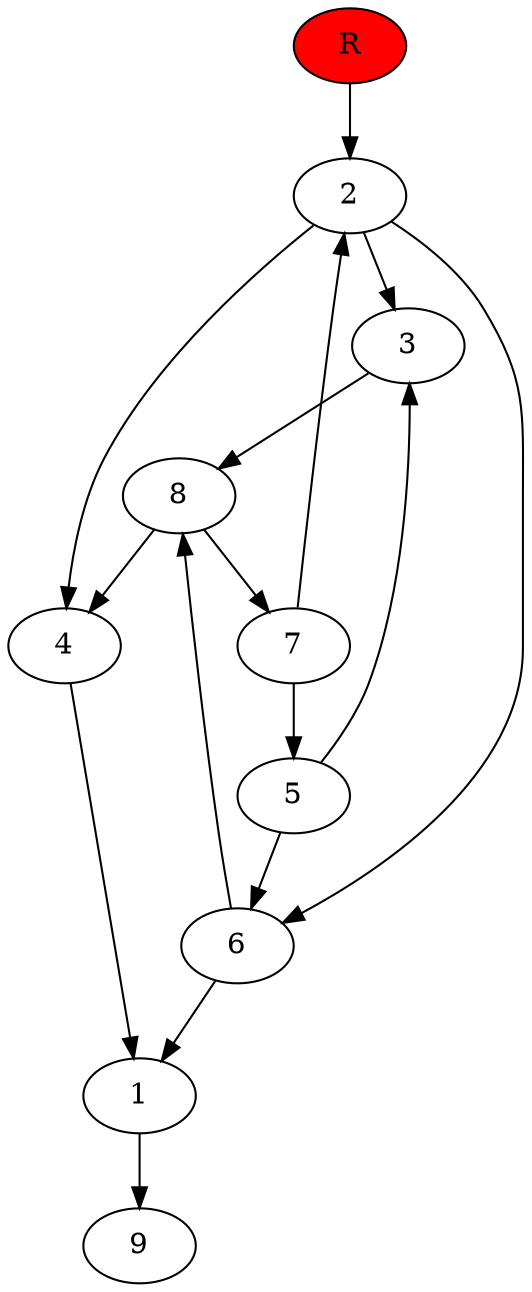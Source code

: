 digraph prb7527 {
	1
	2
	3
	4
	5
	6
	7
	8
	R [fillcolor="#ff0000" style=filled]
	1 -> 9
	2 -> 3
	2 -> 4
	2 -> 6
	3 -> 8
	4 -> 1
	5 -> 3
	5 -> 6
	6 -> 1
	6 -> 8
	7 -> 2
	7 -> 5
	8 -> 4
	8 -> 7
	R -> 2
}
